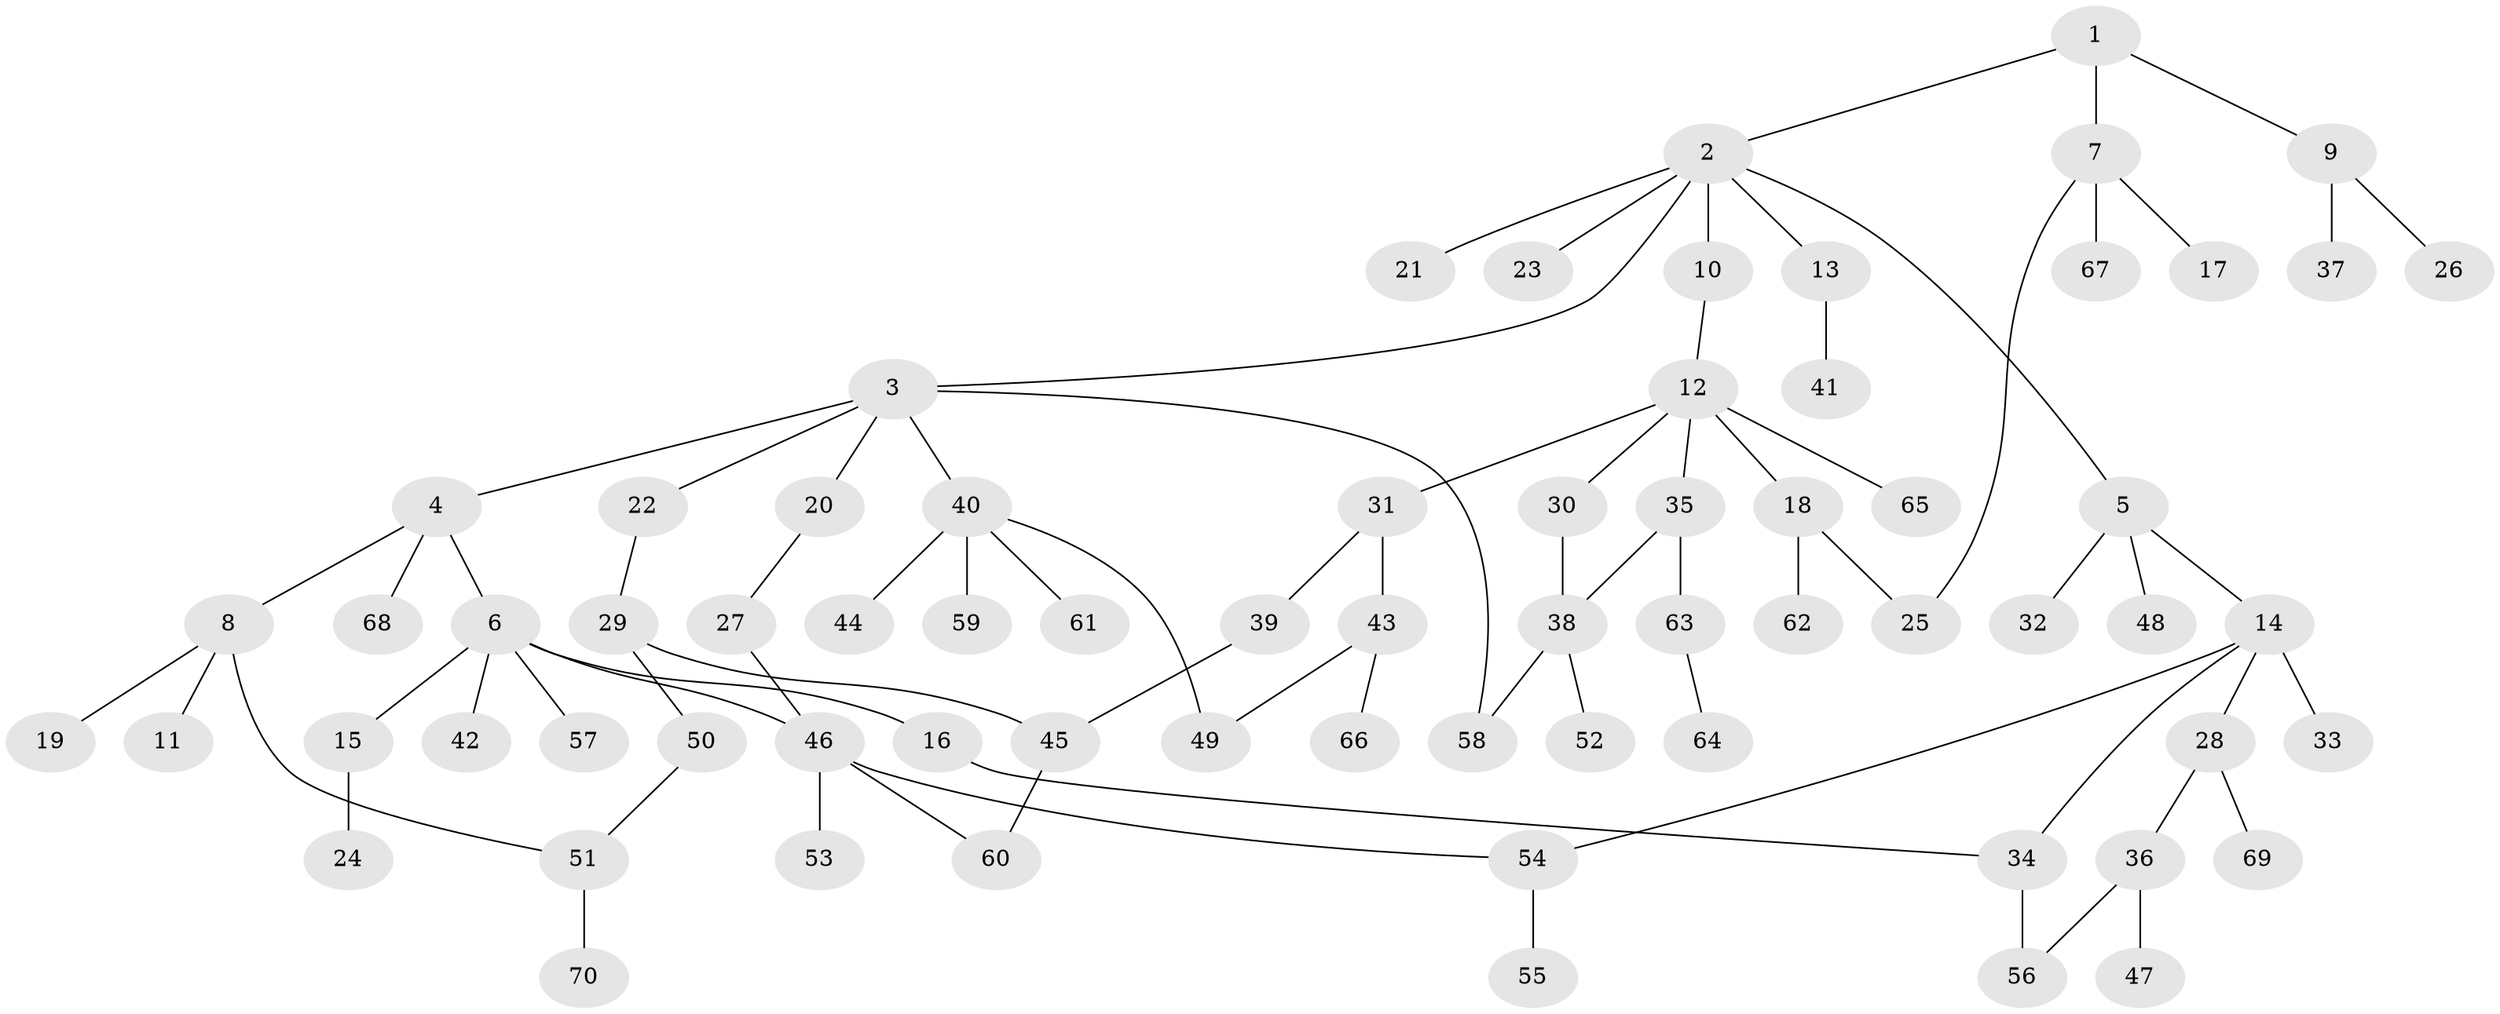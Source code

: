 // Generated by graph-tools (version 1.1) at 2025/25/03/09/25 03:25:28]
// undirected, 70 vertices, 80 edges
graph export_dot {
graph [start="1"]
  node [color=gray90,style=filled];
  1;
  2;
  3;
  4;
  5;
  6;
  7;
  8;
  9;
  10;
  11;
  12;
  13;
  14;
  15;
  16;
  17;
  18;
  19;
  20;
  21;
  22;
  23;
  24;
  25;
  26;
  27;
  28;
  29;
  30;
  31;
  32;
  33;
  34;
  35;
  36;
  37;
  38;
  39;
  40;
  41;
  42;
  43;
  44;
  45;
  46;
  47;
  48;
  49;
  50;
  51;
  52;
  53;
  54;
  55;
  56;
  57;
  58;
  59;
  60;
  61;
  62;
  63;
  64;
  65;
  66;
  67;
  68;
  69;
  70;
  1 -- 2;
  1 -- 7;
  1 -- 9;
  2 -- 3;
  2 -- 5;
  2 -- 10;
  2 -- 13;
  2 -- 21;
  2 -- 23;
  3 -- 4;
  3 -- 20;
  3 -- 22;
  3 -- 40;
  3 -- 58;
  4 -- 6;
  4 -- 8;
  4 -- 68;
  5 -- 14;
  5 -- 32;
  5 -- 48;
  6 -- 15;
  6 -- 16;
  6 -- 42;
  6 -- 57;
  6 -- 46;
  7 -- 17;
  7 -- 25;
  7 -- 67;
  8 -- 11;
  8 -- 19;
  8 -- 51;
  9 -- 26;
  9 -- 37;
  10 -- 12;
  12 -- 18;
  12 -- 30;
  12 -- 31;
  12 -- 35;
  12 -- 65;
  13 -- 41;
  14 -- 28;
  14 -- 33;
  14 -- 54;
  14 -- 34;
  15 -- 24;
  16 -- 34;
  18 -- 62;
  18 -- 25;
  20 -- 27;
  22 -- 29;
  27 -- 46;
  28 -- 36;
  28 -- 69;
  29 -- 50;
  29 -- 45;
  30 -- 38;
  31 -- 39;
  31 -- 43;
  34 -- 56;
  35 -- 38;
  35 -- 63;
  36 -- 47;
  36 -- 56;
  38 -- 52;
  38 -- 58;
  39 -- 45;
  40 -- 44;
  40 -- 59;
  40 -- 61;
  40 -- 49;
  43 -- 49;
  43 -- 66;
  45 -- 60;
  46 -- 53;
  46 -- 60;
  46 -- 54;
  50 -- 51;
  51 -- 70;
  54 -- 55;
  63 -- 64;
}
